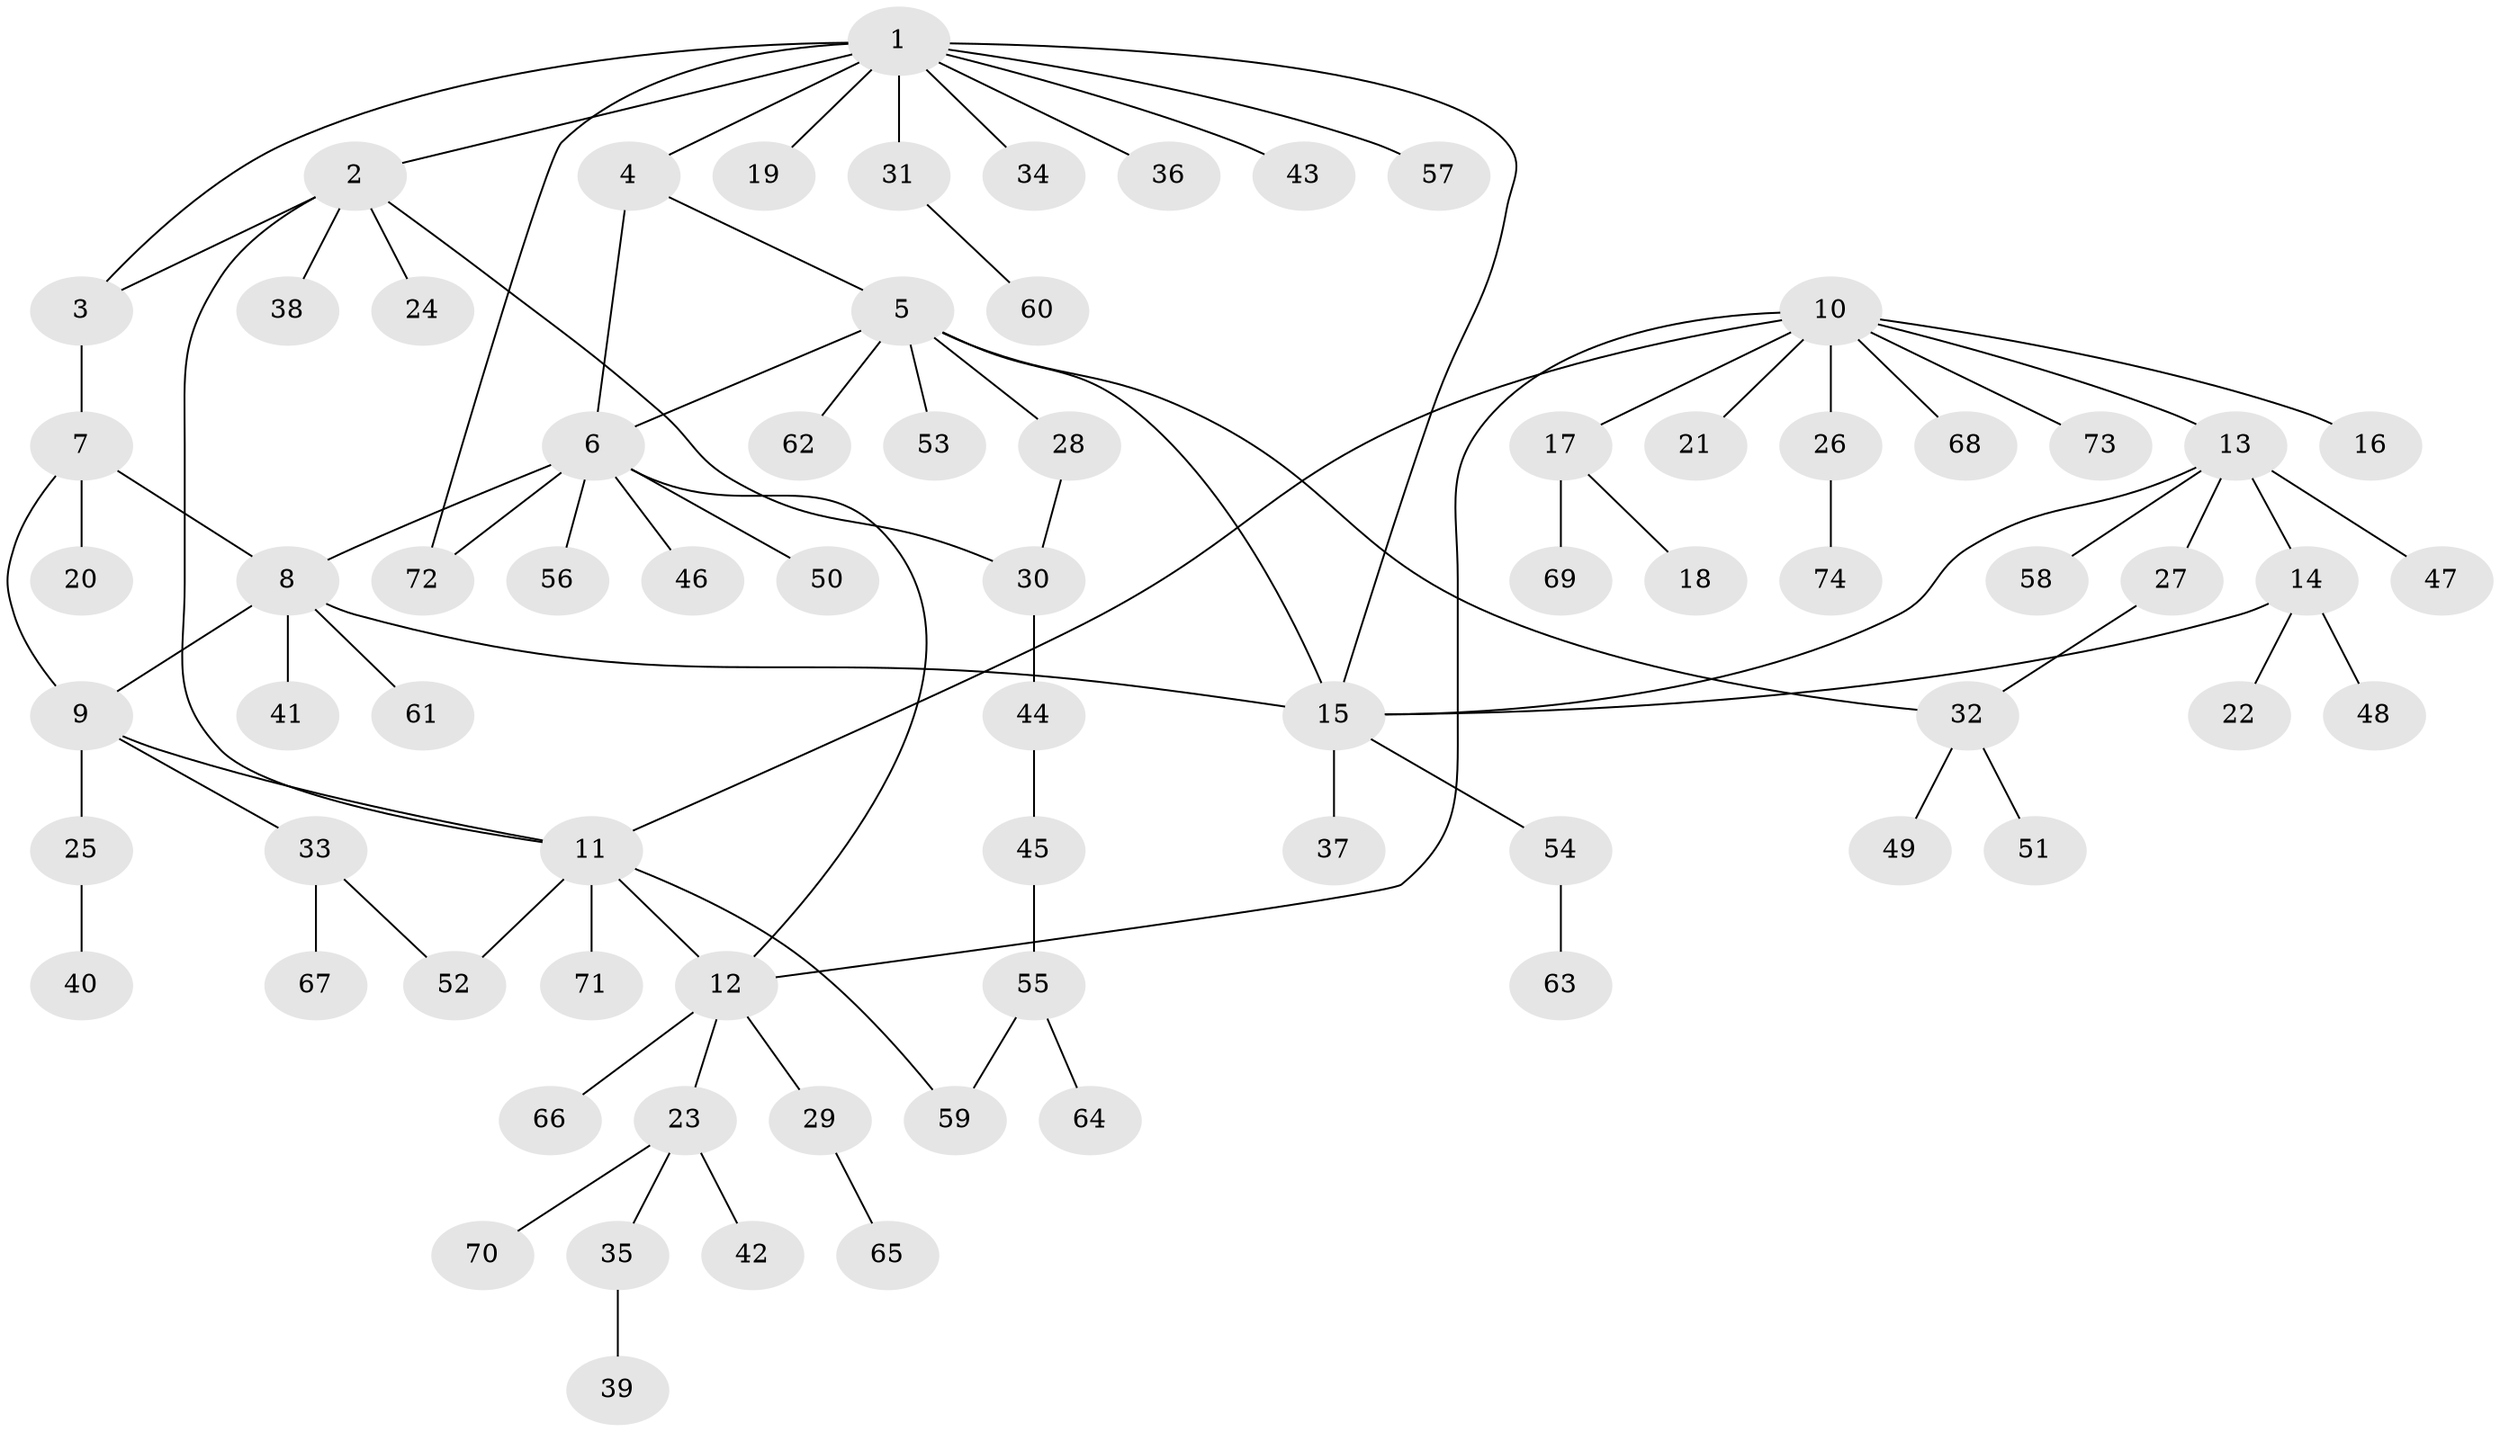 // coarse degree distribution, {12: 0.022727272727272728, 5: 0.06818181818181818, 8: 0.045454545454545456, 7: 0.022727272727272728, 1: 0.7727272727272727, 2: 0.022727272727272728, 6: 0.045454545454545456}
// Generated by graph-tools (version 1.1) at 2025/57/03/04/25 21:57:14]
// undirected, 74 vertices, 89 edges
graph export_dot {
graph [start="1"]
  node [color=gray90,style=filled];
  1;
  2;
  3;
  4;
  5;
  6;
  7;
  8;
  9;
  10;
  11;
  12;
  13;
  14;
  15;
  16;
  17;
  18;
  19;
  20;
  21;
  22;
  23;
  24;
  25;
  26;
  27;
  28;
  29;
  30;
  31;
  32;
  33;
  34;
  35;
  36;
  37;
  38;
  39;
  40;
  41;
  42;
  43;
  44;
  45;
  46;
  47;
  48;
  49;
  50;
  51;
  52;
  53;
  54;
  55;
  56;
  57;
  58;
  59;
  60;
  61;
  62;
  63;
  64;
  65;
  66;
  67;
  68;
  69;
  70;
  71;
  72;
  73;
  74;
  1 -- 2;
  1 -- 3;
  1 -- 4;
  1 -- 15;
  1 -- 19;
  1 -- 31;
  1 -- 34;
  1 -- 36;
  1 -- 43;
  1 -- 57;
  1 -- 72;
  2 -- 3;
  2 -- 11;
  2 -- 24;
  2 -- 30;
  2 -- 38;
  3 -- 7;
  4 -- 5;
  4 -- 6;
  5 -- 6;
  5 -- 15;
  5 -- 28;
  5 -- 32;
  5 -- 53;
  5 -- 62;
  6 -- 8;
  6 -- 12;
  6 -- 46;
  6 -- 50;
  6 -- 56;
  6 -- 72;
  7 -- 8;
  7 -- 9;
  7 -- 20;
  8 -- 9;
  8 -- 15;
  8 -- 41;
  8 -- 61;
  9 -- 11;
  9 -- 25;
  9 -- 33;
  10 -- 11;
  10 -- 12;
  10 -- 13;
  10 -- 16;
  10 -- 17;
  10 -- 21;
  10 -- 26;
  10 -- 68;
  10 -- 73;
  11 -- 12;
  11 -- 52;
  11 -- 59;
  11 -- 71;
  12 -- 23;
  12 -- 29;
  12 -- 66;
  13 -- 14;
  13 -- 15;
  13 -- 27;
  13 -- 47;
  13 -- 58;
  14 -- 15;
  14 -- 22;
  14 -- 48;
  15 -- 37;
  15 -- 54;
  17 -- 18;
  17 -- 69;
  23 -- 35;
  23 -- 42;
  23 -- 70;
  25 -- 40;
  26 -- 74;
  27 -- 32;
  28 -- 30;
  29 -- 65;
  30 -- 44;
  31 -- 60;
  32 -- 49;
  32 -- 51;
  33 -- 52;
  33 -- 67;
  35 -- 39;
  44 -- 45;
  45 -- 55;
  54 -- 63;
  55 -- 59;
  55 -- 64;
}
